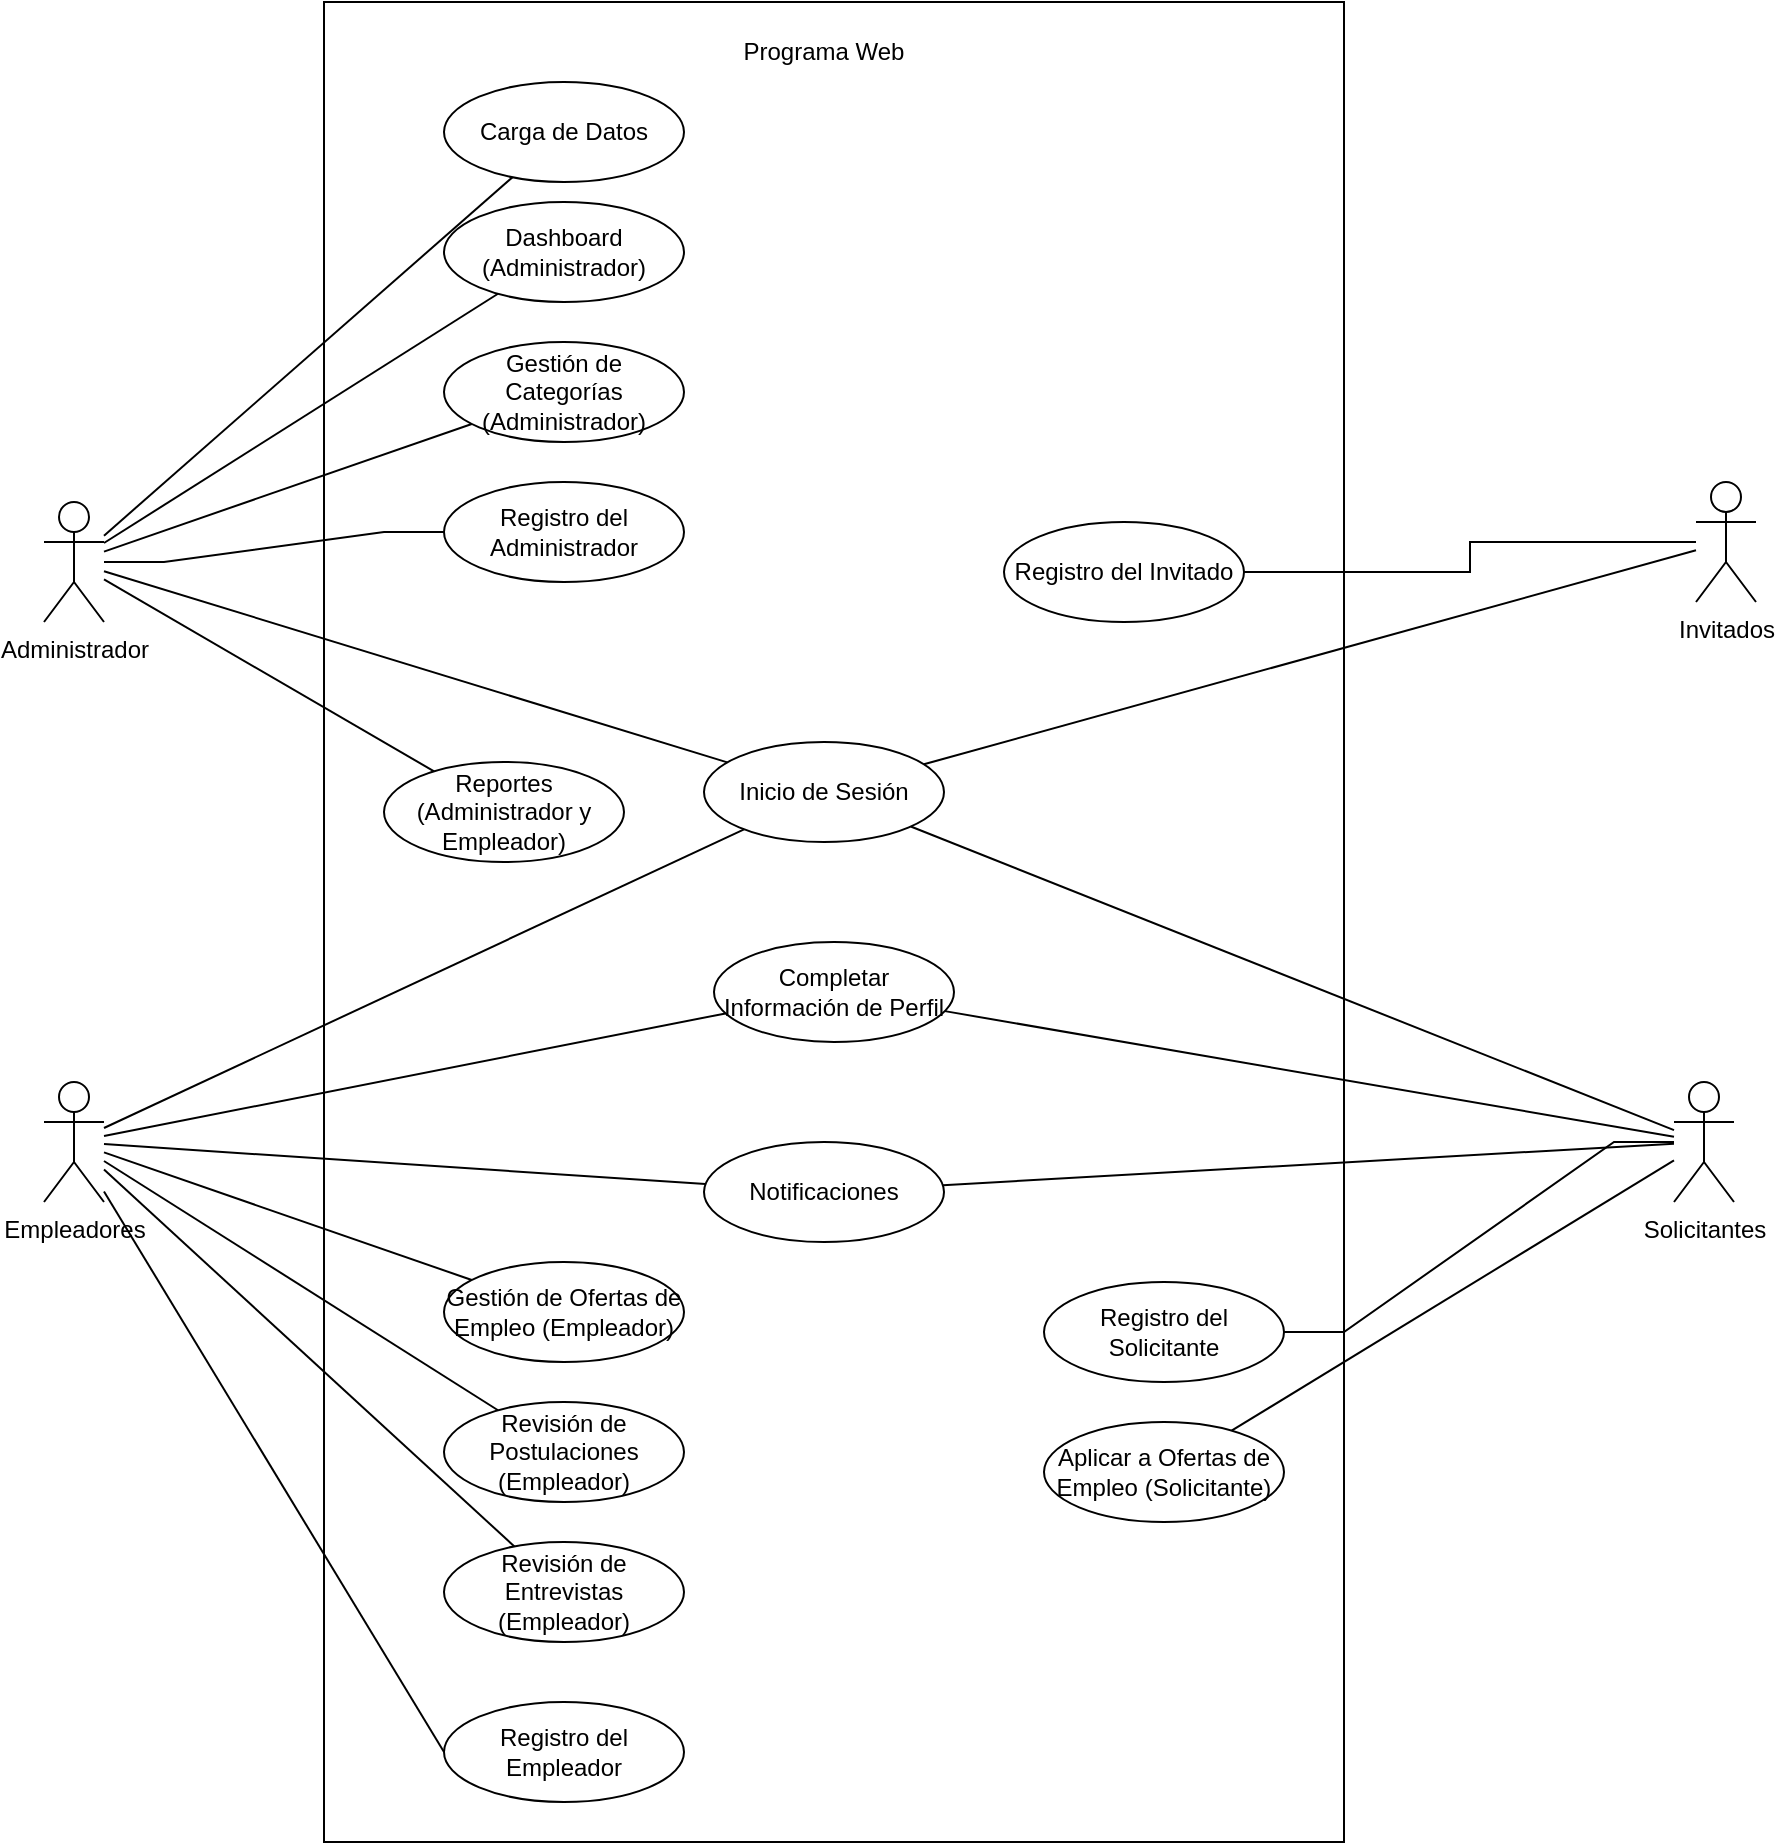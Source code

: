 <mxfile version="22.0.6" type="device">
  <diagram name="Página-1" id="GUwdzwrlG33-w03kVBIF">
    <mxGraphModel dx="2327" dy="1966" grid="1" gridSize="10" guides="1" tooltips="1" connect="1" arrows="1" fold="1" page="1" pageScale="1" pageWidth="827" pageHeight="1169" math="0" shadow="0">
      <root>
        <mxCell id="0" />
        <mxCell id="1" parent="0" />
        <mxCell id="c6bOXKXEz6IaB1oIu0uw-1" value="" style="rounded=0;whiteSpace=wrap;html=1;" vertex="1" parent="1">
          <mxGeometry x="-40" y="-140" width="510" height="920" as="geometry" />
        </mxCell>
        <mxCell id="c6bOXKXEz6IaB1oIu0uw-19" style="edgeStyle=entityRelationEdgeStyle;shape=connector;rounded=0;orthogonalLoop=1;jettySize=auto;html=1;labelBackgroundColor=default;strokeColor=default;align=center;verticalAlign=middle;fontFamily=Helvetica;fontSize=11;fontColor=default;endArrow=none;endFill=0;" edge="1" parent="1" source="c6bOXKXEz6IaB1oIu0uw-2" target="c6bOXKXEz6IaB1oIu0uw-9">
          <mxGeometry relative="1" as="geometry" />
        </mxCell>
        <mxCell id="c6bOXKXEz6IaB1oIu0uw-21" style="shape=connector;rounded=0;orthogonalLoop=1;jettySize=auto;html=1;labelBackgroundColor=default;strokeColor=default;align=center;verticalAlign=middle;fontFamily=Helvetica;fontSize=11;fontColor=default;endArrow=none;endFill=0;" edge="1" parent="1" source="c6bOXKXEz6IaB1oIu0uw-2" target="c6bOXKXEz6IaB1oIu0uw-15">
          <mxGeometry relative="1" as="geometry" />
        </mxCell>
        <mxCell id="c6bOXKXEz6IaB1oIu0uw-51" style="edgeStyle=none;shape=connector;rounded=0;orthogonalLoop=1;jettySize=auto;html=1;labelBackgroundColor=default;strokeColor=default;align=center;verticalAlign=middle;fontFamily=Helvetica;fontSize=11;fontColor=default;endArrow=none;endFill=0;jumpStyle=arc;jumpSize=20;" edge="1" parent="1" source="c6bOXKXEz6IaB1oIu0uw-2" target="c6bOXKXEz6IaB1oIu0uw-44">
          <mxGeometry relative="1" as="geometry" />
        </mxCell>
        <mxCell id="c6bOXKXEz6IaB1oIu0uw-52" style="edgeStyle=none;shape=connector;rounded=0;jumpStyle=arc;jumpSize=20;orthogonalLoop=1;jettySize=auto;html=1;labelBackgroundColor=default;strokeColor=default;align=center;verticalAlign=middle;fontFamily=Helvetica;fontSize=11;fontColor=default;endArrow=none;endFill=0;" edge="1" parent="1" source="c6bOXKXEz6IaB1oIu0uw-2" target="c6bOXKXEz6IaB1oIu0uw-45">
          <mxGeometry relative="1" as="geometry" />
        </mxCell>
        <mxCell id="c6bOXKXEz6IaB1oIu0uw-53" style="edgeStyle=none;shape=connector;rounded=0;jumpStyle=arc;jumpSize=20;orthogonalLoop=1;jettySize=auto;html=1;labelBackgroundColor=default;strokeColor=default;align=center;verticalAlign=middle;fontFamily=Helvetica;fontSize=11;fontColor=default;endArrow=none;endFill=0;" edge="1" parent="1" source="c6bOXKXEz6IaB1oIu0uw-2" target="c6bOXKXEz6IaB1oIu0uw-50">
          <mxGeometry relative="1" as="geometry" />
        </mxCell>
        <mxCell id="c6bOXKXEz6IaB1oIu0uw-54" style="edgeStyle=none;shape=connector;rounded=0;jumpStyle=arc;jumpSize=20;orthogonalLoop=1;jettySize=auto;html=1;labelBackgroundColor=default;strokeColor=default;align=center;verticalAlign=middle;fontFamily=Helvetica;fontSize=11;fontColor=default;endArrow=none;endFill=0;" edge="1" parent="1" source="c6bOXKXEz6IaB1oIu0uw-2" target="c6bOXKXEz6IaB1oIu0uw-49">
          <mxGeometry relative="1" as="geometry" />
        </mxCell>
        <object label="Administrador" id="c6bOXKXEz6IaB1oIu0uw-2">
          <mxCell style="shape=umlActor;verticalLabelPosition=bottom;verticalAlign=top;html=1;outlineConnect=0;" vertex="1" parent="1">
            <mxGeometry x="-180" y="110" width="30" height="60" as="geometry" />
          </mxCell>
        </object>
        <mxCell id="c6bOXKXEz6IaB1oIu0uw-20" style="shape=connector;rounded=0;orthogonalLoop=1;jettySize=auto;html=1;labelBackgroundColor=default;strokeColor=default;align=center;verticalAlign=middle;fontFamily=Helvetica;fontSize=11;fontColor=default;endArrow=none;endFill=0;entryX=0;entryY=0.5;entryDx=0;entryDy=0;" edge="1" parent="1" source="c6bOXKXEz6IaB1oIu0uw-3" target="c6bOXKXEz6IaB1oIu0uw-10">
          <mxGeometry relative="1" as="geometry" />
        </mxCell>
        <mxCell id="c6bOXKXEz6IaB1oIu0uw-22" style="edgeStyle=none;shape=connector;rounded=0;orthogonalLoop=1;jettySize=auto;html=1;labelBackgroundColor=default;strokeColor=default;align=center;verticalAlign=middle;fontFamily=Helvetica;fontSize=11;fontColor=default;endArrow=none;endFill=0;" edge="1" parent="1" source="c6bOXKXEz6IaB1oIu0uw-3" target="c6bOXKXEz6IaB1oIu0uw-15">
          <mxGeometry relative="1" as="geometry" />
        </mxCell>
        <mxCell id="c6bOXKXEz6IaB1oIu0uw-26" style="edgeStyle=none;shape=connector;rounded=0;orthogonalLoop=1;jettySize=auto;html=1;labelBackgroundColor=default;strokeColor=default;align=center;verticalAlign=middle;fontFamily=Helvetica;fontSize=11;fontColor=default;endArrow=none;endFill=0;" edge="1" parent="1" source="c6bOXKXEz6IaB1oIu0uw-3" target="c6bOXKXEz6IaB1oIu0uw-25">
          <mxGeometry relative="1" as="geometry" />
        </mxCell>
        <mxCell id="c6bOXKXEz6IaB1oIu0uw-31" style="edgeStyle=none;shape=connector;rounded=0;orthogonalLoop=1;jettySize=auto;html=1;labelBackgroundColor=default;strokeColor=default;align=center;verticalAlign=middle;fontFamily=Helvetica;fontSize=11;fontColor=default;endArrow=none;endFill=0;" edge="1" parent="1" source="c6bOXKXEz6IaB1oIu0uw-3" target="c6bOXKXEz6IaB1oIu0uw-30">
          <mxGeometry relative="1" as="geometry" />
        </mxCell>
        <mxCell id="c6bOXKXEz6IaB1oIu0uw-41" style="edgeStyle=none;shape=connector;rounded=0;orthogonalLoop=1;jettySize=auto;html=1;labelBackgroundColor=default;strokeColor=default;align=center;verticalAlign=middle;fontFamily=Helvetica;fontSize=11;fontColor=default;endArrow=none;endFill=0;" edge="1" parent="1" source="c6bOXKXEz6IaB1oIu0uw-3" target="c6bOXKXEz6IaB1oIu0uw-40">
          <mxGeometry relative="1" as="geometry" />
        </mxCell>
        <mxCell id="c6bOXKXEz6IaB1oIu0uw-47" style="edgeStyle=none;shape=connector;rounded=0;orthogonalLoop=1;jettySize=auto;html=1;labelBackgroundColor=default;strokeColor=default;align=center;verticalAlign=middle;fontFamily=Helvetica;fontSize=11;fontColor=default;endArrow=none;endFill=0;" edge="1" parent="1" source="c6bOXKXEz6IaB1oIu0uw-3" target="c6bOXKXEz6IaB1oIu0uw-38">
          <mxGeometry relative="1" as="geometry" />
        </mxCell>
        <mxCell id="c6bOXKXEz6IaB1oIu0uw-48" style="edgeStyle=none;shape=connector;rounded=0;orthogonalLoop=1;jettySize=auto;html=1;labelBackgroundColor=default;strokeColor=default;align=center;verticalAlign=middle;fontFamily=Helvetica;fontSize=11;fontColor=default;endArrow=none;endFill=0;" edge="1" parent="1" source="c6bOXKXEz6IaB1oIu0uw-3" target="c6bOXKXEz6IaB1oIu0uw-39">
          <mxGeometry relative="1" as="geometry" />
        </mxCell>
        <mxCell id="c6bOXKXEz6IaB1oIu0uw-3" value="Empleadores" style="shape=umlActor;verticalLabelPosition=bottom;verticalAlign=top;html=1;outlineConnect=0;" vertex="1" parent="1">
          <mxGeometry x="-180" y="400" width="30" height="60" as="geometry" />
        </mxCell>
        <mxCell id="c6bOXKXEz6IaB1oIu0uw-17" style="edgeStyle=entityRelationEdgeStyle;rounded=0;orthogonalLoop=1;jettySize=auto;html=1;endArrow=none;endFill=0;" edge="1" parent="1" source="c6bOXKXEz6IaB1oIu0uw-4" target="c6bOXKXEz6IaB1oIu0uw-11">
          <mxGeometry relative="1" as="geometry" />
        </mxCell>
        <mxCell id="c6bOXKXEz6IaB1oIu0uw-24" style="edgeStyle=none;shape=connector;rounded=0;orthogonalLoop=1;jettySize=auto;html=1;labelBackgroundColor=default;strokeColor=default;align=center;verticalAlign=middle;fontFamily=Helvetica;fontSize=11;fontColor=default;endArrow=none;endFill=0;" edge="1" parent="1" source="c6bOXKXEz6IaB1oIu0uw-4" target="c6bOXKXEz6IaB1oIu0uw-15">
          <mxGeometry relative="1" as="geometry" />
        </mxCell>
        <mxCell id="c6bOXKXEz6IaB1oIu0uw-27" style="edgeStyle=none;shape=connector;rounded=0;orthogonalLoop=1;jettySize=auto;html=1;labelBackgroundColor=default;strokeColor=default;align=center;verticalAlign=middle;fontFamily=Helvetica;fontSize=11;fontColor=default;endArrow=none;endFill=0;jumpStyle=arc;jumpSize=10;" edge="1" parent="1" source="c6bOXKXEz6IaB1oIu0uw-4" target="c6bOXKXEz6IaB1oIu0uw-25">
          <mxGeometry relative="1" as="geometry" />
        </mxCell>
        <mxCell id="c6bOXKXEz6IaB1oIu0uw-42" style="edgeStyle=none;shape=connector;rounded=0;orthogonalLoop=1;jettySize=auto;html=1;labelBackgroundColor=default;strokeColor=default;align=center;verticalAlign=middle;fontFamily=Helvetica;fontSize=11;fontColor=default;endArrow=none;endFill=0;" edge="1" parent="1" source="c6bOXKXEz6IaB1oIu0uw-4" target="c6bOXKXEz6IaB1oIu0uw-40">
          <mxGeometry relative="1" as="geometry" />
        </mxCell>
        <mxCell id="c6bOXKXEz6IaB1oIu0uw-46" style="edgeStyle=none;shape=connector;rounded=0;orthogonalLoop=1;jettySize=auto;html=1;labelBackgroundColor=default;strokeColor=default;align=center;verticalAlign=middle;fontFamily=Helvetica;fontSize=11;fontColor=default;endArrow=none;endFill=0;" edge="1" parent="1" source="c6bOXKXEz6IaB1oIu0uw-4" target="c6bOXKXEz6IaB1oIu0uw-32">
          <mxGeometry relative="1" as="geometry" />
        </mxCell>
        <mxCell id="c6bOXKXEz6IaB1oIu0uw-4" value="Solicitantes" style="shape=umlActor;verticalLabelPosition=bottom;verticalAlign=top;html=1;outlineConnect=0;" vertex="1" parent="1">
          <mxGeometry x="635" y="400" width="30" height="60" as="geometry" />
        </mxCell>
        <mxCell id="c6bOXKXEz6IaB1oIu0uw-18" style="edgeStyle=orthogonalEdgeStyle;shape=connector;rounded=0;orthogonalLoop=1;jettySize=auto;html=1;labelBackgroundColor=default;strokeColor=default;align=center;verticalAlign=middle;fontFamily=Helvetica;fontSize=11;fontColor=default;endArrow=none;endFill=0;" edge="1" parent="1" source="c6bOXKXEz6IaB1oIu0uw-5" target="c6bOXKXEz6IaB1oIu0uw-12">
          <mxGeometry relative="1" as="geometry" />
        </mxCell>
        <mxCell id="c6bOXKXEz6IaB1oIu0uw-23" style="edgeStyle=none;shape=connector;rounded=0;orthogonalLoop=1;jettySize=auto;html=1;labelBackgroundColor=default;strokeColor=default;align=center;verticalAlign=middle;fontFamily=Helvetica;fontSize=11;fontColor=default;endArrow=none;endFill=0;" edge="1" parent="1" source="c6bOXKXEz6IaB1oIu0uw-5" target="c6bOXKXEz6IaB1oIu0uw-15">
          <mxGeometry relative="1" as="geometry" />
        </mxCell>
        <mxCell id="c6bOXKXEz6IaB1oIu0uw-5" value="Invitados" style="shape=umlActor;verticalLabelPosition=bottom;verticalAlign=top;html=1;outlineConnect=0;" vertex="1" parent="1">
          <mxGeometry x="646" y="100" width="30" height="60" as="geometry" />
        </mxCell>
        <mxCell id="c6bOXKXEz6IaB1oIu0uw-6" value="Programa Web" style="text;strokeColor=none;align=center;fillColor=none;html=1;verticalAlign=middle;whiteSpace=wrap;rounded=0;" vertex="1" parent="1">
          <mxGeometry x="150" y="-130" width="120" height="30" as="geometry" />
        </mxCell>
        <mxCell id="c6bOXKXEz6IaB1oIu0uw-9" value="Registro del Administrador" style="ellipse;whiteSpace=wrap;html=1;" vertex="1" parent="1">
          <mxGeometry x="20" y="100" width="120" height="50" as="geometry" />
        </mxCell>
        <mxCell id="c6bOXKXEz6IaB1oIu0uw-10" value="Registro del Empleador" style="ellipse;whiteSpace=wrap;html=1;" vertex="1" parent="1">
          <mxGeometry x="20" y="710" width="120" height="50" as="geometry" />
        </mxCell>
        <mxCell id="c6bOXKXEz6IaB1oIu0uw-11" value="Registro del Solicitante" style="ellipse;whiteSpace=wrap;html=1;" vertex="1" parent="1">
          <mxGeometry x="320" y="500" width="120" height="50" as="geometry" />
        </mxCell>
        <mxCell id="c6bOXKXEz6IaB1oIu0uw-12" value="Registro del Invitado" style="ellipse;whiteSpace=wrap;html=1;" vertex="1" parent="1">
          <mxGeometry x="300" y="120" width="120" height="50" as="geometry" />
        </mxCell>
        <mxCell id="c6bOXKXEz6IaB1oIu0uw-15" value="Inicio de Sesión" style="ellipse;whiteSpace=wrap;html=1;" vertex="1" parent="1">
          <mxGeometry x="150" y="230" width="120" height="50" as="geometry" />
        </mxCell>
        <mxCell id="c6bOXKXEz6IaB1oIu0uw-25" value="Completar Información de Perfil" style="ellipse;whiteSpace=wrap;html=1;" vertex="1" parent="1">
          <mxGeometry x="155" y="330" width="120" height="50" as="geometry" />
        </mxCell>
        <mxCell id="c6bOXKXEz6IaB1oIu0uw-30" value="Gestión de Ofertas de Empleo (Empleador)" style="ellipse;whiteSpace=wrap;html=1;" vertex="1" parent="1">
          <mxGeometry x="20" y="490" width="120" height="50" as="geometry" />
        </mxCell>
        <mxCell id="c6bOXKXEz6IaB1oIu0uw-32" value="Aplicar a Ofertas de Empleo (Solicitante)" style="ellipse;whiteSpace=wrap;html=1;" vertex="1" parent="1">
          <mxGeometry x="320" y="570" width="120" height="50" as="geometry" />
        </mxCell>
        <mxCell id="c6bOXKXEz6IaB1oIu0uw-38" value="Revisión de Postulaciones (Empleador)" style="ellipse;whiteSpace=wrap;html=1;" vertex="1" parent="1">
          <mxGeometry x="20" y="560" width="120" height="50" as="geometry" />
        </mxCell>
        <mxCell id="c6bOXKXEz6IaB1oIu0uw-39" value="Revisión de Entrevistas (Empleador)" style="ellipse;whiteSpace=wrap;html=1;" vertex="1" parent="1">
          <mxGeometry x="20" y="630" width="120" height="50" as="geometry" />
        </mxCell>
        <mxCell id="c6bOXKXEz6IaB1oIu0uw-40" value="Notificaciones" style="ellipse;whiteSpace=wrap;html=1;" vertex="1" parent="1">
          <mxGeometry x="150" y="430" width="120" height="50" as="geometry" />
        </mxCell>
        <mxCell id="c6bOXKXEz6IaB1oIu0uw-44" value="Gestión de Categorías (Administrador)" style="ellipse;whiteSpace=wrap;html=1;" vertex="1" parent="1">
          <mxGeometry x="20" y="30" width="120" height="50" as="geometry" />
        </mxCell>
        <mxCell id="c6bOXKXEz6IaB1oIu0uw-45" value="Dashboard (Administrador)" style="ellipse;whiteSpace=wrap;html=1;" vertex="1" parent="1">
          <mxGeometry x="20" y="-40" width="120" height="50" as="geometry" />
        </mxCell>
        <mxCell id="c6bOXKXEz6IaB1oIu0uw-49" value="Reportes (Administrador y Empleador)" style="ellipse;whiteSpace=wrap;html=1;" vertex="1" parent="1">
          <mxGeometry x="-10" y="240" width="120" height="50" as="geometry" />
        </mxCell>
        <mxCell id="c6bOXKXEz6IaB1oIu0uw-50" value="Carga de Datos" style="ellipse;whiteSpace=wrap;html=1;" vertex="1" parent="1">
          <mxGeometry x="20" y="-100" width="120" height="50" as="geometry" />
        </mxCell>
      </root>
    </mxGraphModel>
  </diagram>
</mxfile>
